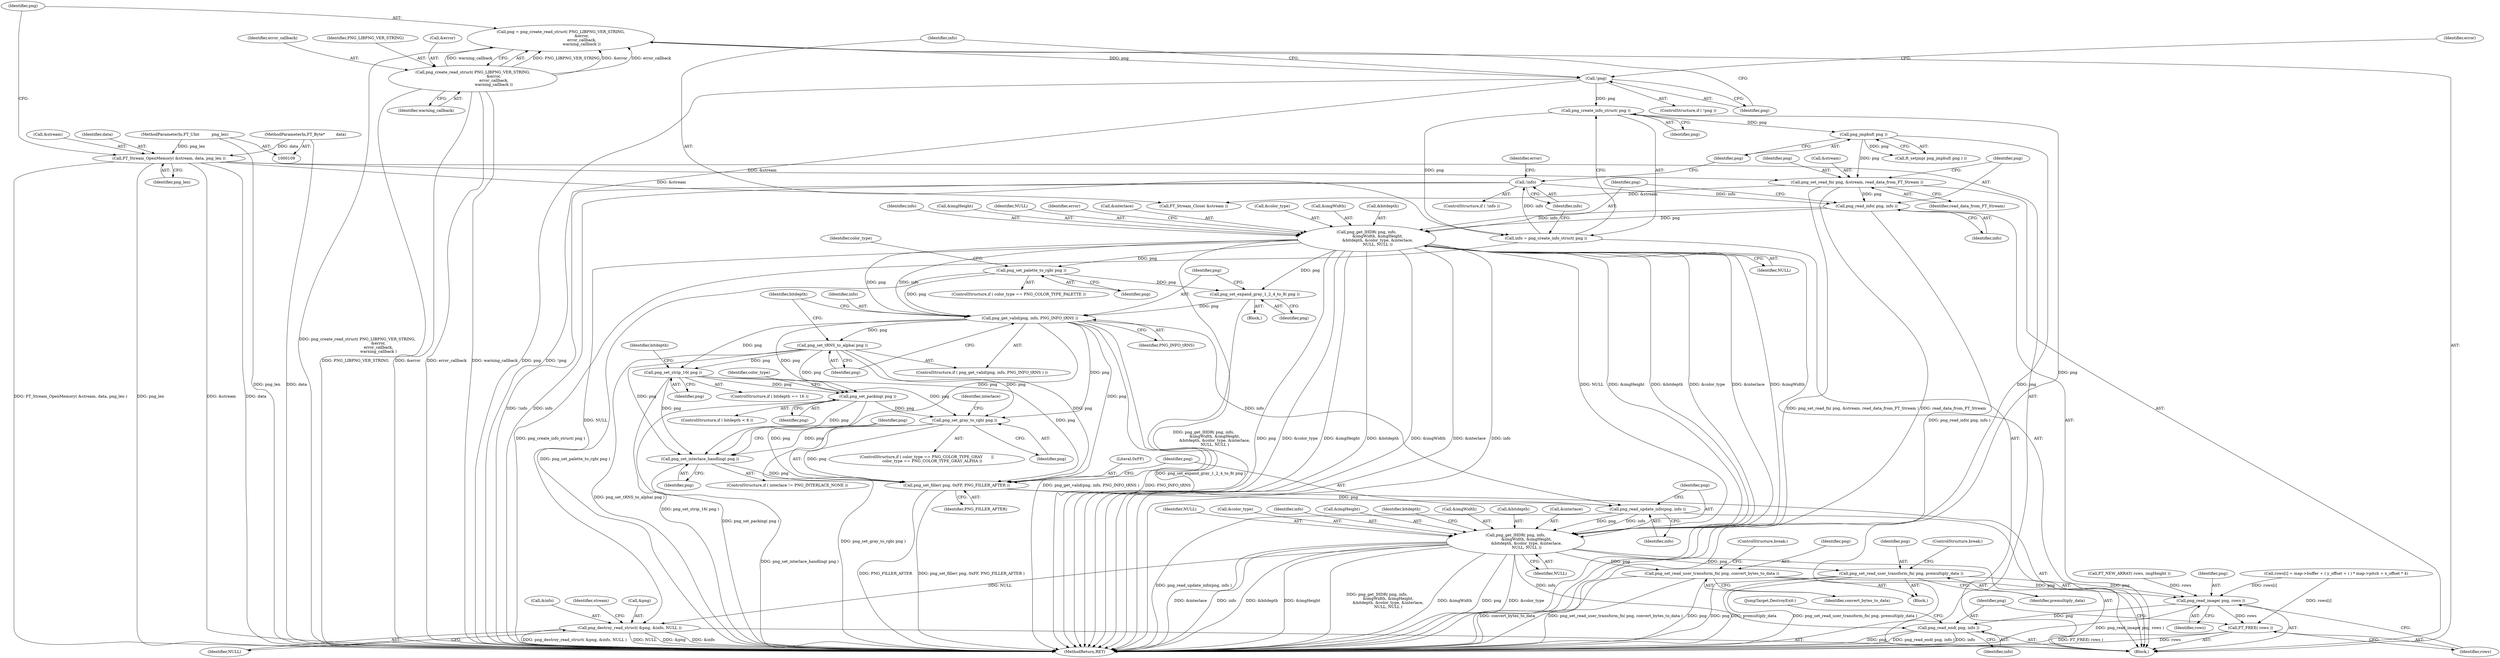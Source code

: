 digraph "0_savannah_b3500af717010137046ec4076d1e1c0641e33727_6@API" {
"1000434" [label="(Call,png_read_update_info(png, info ))"];
"1000430" [label="(Call,png_set_filler( png, 0xFF, PNG_FILLER_AFTER ))"];
"1000396" [label="(Call,png_get_valid(png, info, PNG_INFO_tRNS ))"];
"1000259" [label="(Call,png_get_IHDR( png, info,\n                  &imgWidth, &imgHeight,\n                  &bitdepth, &color_type, &interlace,\n                  NULL, NULL ))"];
"1000256" [label="(Call,png_read_info( png, info ))"];
"1000251" [label="(Call,png_set_read_fn( png, &stream, read_data_from_FT_Stream ))"];
"1000243" [label="(Call,png_jmpbuf( png ))"];
"1000225" [label="(Call,png_create_info_struct( png ))"];
"1000215" [label="(Call,!png)"];
"1000206" [label="(Call,png = png_create_read_struct( PNG_LIBPNG_VER_STRING,\n                                  &error,\n                                  error_callback,\n                                  warning_callback ))"];
"1000208" [label="(Call,png_create_read_struct( PNG_LIBPNG_VER_STRING,\n                                  &error,\n                                  error_callback,\n                                  warning_callback ))"];
"1000201" [label="(Call,FT_Stream_OpenMemory( &stream, data, png_len ))"];
"1000116" [label="(MethodParameterIn,FT_Byte*         data)"];
"1000117" [label="(MethodParameterIn,FT_UInt          png_len)"];
"1000228" [label="(Call,!info)"];
"1000223" [label="(Call,info = png_create_info_struct( png ))"];
"1000393" [label="(Call,png_set_expand_gray_1_2_4_to_8( png ))"];
"1000386" [label="(Call,png_set_palette_to_rgb( png ))"];
"1000400" [label="(Call,png_set_tRNS_to_alpha( png ))"];
"1000406" [label="(Call,png_set_strip_16( png ))"];
"1000422" [label="(Call,png_set_gray_to_rgb( png ))"];
"1000412" [label="(Call,png_set_packing( png ))"];
"1000428" [label="(Call,png_set_interlace_handling( png ))"];
"1000437" [label="(Call,png_get_IHDR( png, info,\n                  &imgWidth, &imgHeight,\n                  &bitdepth, &color_type, &interlace,\n                  NULL, NULL ))"];
"1000476" [label="(Call,png_set_read_user_transform_fn( png, premultiply_data ))"];
"1000525" [label="(Call,png_read_image( png, rows ))"];
"1000528" [label="(Call,FT_FREE( rows ))"];
"1000530" [label="(Call,png_read_end( png, info ))"];
"1000481" [label="(Call,png_set_read_user_transform_fn( png, convert_bytes_to_data ))"];
"1000534" [label="(Call,png_destroy_read_struct( &png, &info, NULL ))"];
"1000479" [label="(ControlStructure,break;)"];
"1000204" [label="(Identifier,data)"];
"1000431" [label="(Identifier,png)"];
"1000414" [label="(ControlStructure,if ( color_type == PNG_COLOR_TYPE_GRAY       ||\n         color_type == PNG_COLOR_TYPE_GRAY_ALPHA ))"];
"1000276" [label="(Identifier,error)"];
"1000225" [label="(Call,png_create_info_struct( png ))"];
"1000382" [label="(ControlStructure,if ( color_type == PNG_COLOR_TYPE_PALETTE ))"];
"1000438" [label="(Identifier,png)"];
"1000430" [label="(Call,png_set_filler( png, 0xFF, PNG_FILLER_AFTER ))"];
"1000435" [label="(Identifier,png)"];
"1000450" [label="(Identifier,NULL)"];
"1000270" [label="(Call,&interlace)"];
"1000268" [label="(Call,&color_type)"];
"1000251" [label="(Call,png_set_read_fn( png, &stream, read_data_from_FT_Stream ))"];
"1000242" [label="(Call,ft_setjmp( png_jmpbuf( png ) ))"];
"1000219" [label="(Identifier,error)"];
"1000116" [label="(MethodParameterIn,FT_Byte*         data)"];
"1000215" [label="(Call,!png)"];
"1000423" [label="(Identifier,png)"];
"1000407" [label="(Identifier,png)"];
"1000546" [label="(MethodReturn,RET)"];
"1000260" [label="(Identifier,png)"];
"1000528" [label="(Call,FT_FREE( rows ))"];
"1000482" [label="(Identifier,png)"];
"1000417" [label="(Identifier,color_type)"];
"1000436" [label="(Identifier,info)"];
"1000397" [label="(Identifier,png)"];
"1000212" [label="(Identifier,error_callback)"];
"1000253" [label="(Call,&stream)"];
"1000262" [label="(Call,&imgWidth)"];
"1000256" [label="(Call,png_read_info( png, info ))"];
"1000226" [label="(Identifier,png)"];
"1000406" [label="(Call,png_set_strip_16( png ))"];
"1000224" [label="(Identifier,info)"];
"1000387" [label="(Identifier,png)"];
"1000243" [label="(Call,png_jmpbuf( png ))"];
"1000534" [label="(Call,png_destroy_read_struct( &png, &info, NULL ))"];
"1000530" [label="(Call,png_read_end( png, info ))"];
"1000446" [label="(Call,&color_type)"];
"1000207" [label="(Identifier,png)"];
"1000476" [label="(Call,png_set_read_user_transform_fn( png, premultiply_data ))"];
"1000486" [label="(Call,FT_NEW_ARRAY( rows, imgHeight ))"];
"1000216" [label="(Identifier,png)"];
"1000527" [label="(Identifier,rows)"];
"1000434" [label="(Call,png_read_update_info(png, info ))"];
"1000439" [label="(Identifier,info)"];
"1000442" [label="(Call,&imgHeight)"];
"1000433" [label="(Identifier,PNG_FILLER_AFTER)"];
"1000401" [label="(Identifier,png)"];
"1000429" [label="(Identifier,png)"];
"1000529" [label="(Identifier,rows)"];
"1000532" [label="(Identifier,info)"];
"1000455" [label="(Identifier,bitdepth)"];
"1000531" [label="(Identifier,png)"];
"1000273" [label="(Identifier,NULL)"];
"1000227" [label="(ControlStructure,if ( !info ))"];
"1000533" [label="(JumpTarget,DestroyExit:)"];
"1000526" [label="(Identifier,png)"];
"1000392" [label="(Block,)"];
"1000408" [label="(ControlStructure,if ( bitdepth < 8 ))"];
"1000432" [label="(Literal,0xFF)"];
"1000484" [label="(ControlStructure,break;)"];
"1000396" [label="(Call,png_get_valid(png, info, PNG_INFO_tRNS ))"];
"1000440" [label="(Call,&imgWidth)"];
"1000481" [label="(Call,png_set_read_user_transform_fn( png, convert_bytes_to_data ))"];
"1000206" [label="(Call,png = png_create_read_struct( PNG_LIBPNG_VER_STRING,\n                                  &error,\n                                  error_callback,\n                                  warning_callback ))"];
"1000228" [label="(Call,!info)"];
"1000451" [label="(Identifier,NULL)"];
"1000478" [label="(Identifier,premultiply_data)"];
"1000473" [label="(Block,)"];
"1000542" [label="(Identifier,stream)"];
"1000232" [label="(Identifier,error)"];
"1000266" [label="(Call,&bitdepth)"];
"1000483" [label="(Identifier,convert_bytes_to_data)"];
"1000539" [label="(Identifier,NULL)"];
"1000209" [label="(Identifier,PNG_LIBPNG_VER_STRING)"];
"1000261" [label="(Identifier,info)"];
"1000214" [label="(ControlStructure,if ( !png ))"];
"1000119" [label="(Block,)"];
"1000410" [label="(Identifier,bitdepth)"];
"1000264" [label="(Call,&imgHeight)"];
"1000244" [label="(Identifier,png)"];
"1000117" [label="(MethodParameterIn,FT_UInt          png_len)"];
"1000229" [label="(Identifier,info)"];
"1000426" [label="(Identifier,interlace)"];
"1000398" [label="(Identifier,info)"];
"1000272" [label="(Identifier,NULL)"];
"1000258" [label="(Identifier,info)"];
"1000444" [label="(Call,&bitdepth)"];
"1000477" [label="(Identifier,png)"];
"1000223" [label="(Call,info = png_create_info_struct( png ))"];
"1000428" [label="(Call,png_set_interlace_handling( png ))"];
"1000208" [label="(Call,png_create_read_struct( PNG_LIBPNG_VER_STRING,\n                                  &error,\n                                  error_callback,\n                                  warning_callback ))"];
"1000413" [label="(Identifier,png)"];
"1000394" [label="(Identifier,png)"];
"1000393" [label="(Call,png_set_expand_gray_1_2_4_to_8( png ))"];
"1000255" [label="(Identifier,read_data_from_FT_Stream)"];
"1000535" [label="(Call,&png)"];
"1000525" [label="(Call,png_read_image( png, rows ))"];
"1000506" [label="(Call,rows[i] = map->buffer + ( y_offset + i ) * map->pitch + x_offset * 4)"];
"1000201" [label="(Call,FT_Stream_OpenMemory( &stream, data, png_len ))"];
"1000402" [label="(ControlStructure,if ( bitdepth == 16 ))"];
"1000399" [label="(Identifier,PNG_INFO_tRNS)"];
"1000202" [label="(Call,&stream)"];
"1000412" [label="(Call,png_set_packing( png ))"];
"1000424" [label="(ControlStructure,if ( interlace != PNG_INTERLACE_NONE ))"];
"1000395" [label="(ControlStructure,if ( png_get_valid(png, info, PNG_INFO_tRNS ) ))"];
"1000259" [label="(Call,png_get_IHDR( png, info,\n                  &imgWidth, &imgHeight,\n                  &bitdepth, &color_type, &interlace,\n                  NULL, NULL ))"];
"1000437" [label="(Call,png_get_IHDR( png, info,\n                  &imgWidth, &imgHeight,\n                  &bitdepth, &color_type, &interlace,\n                  NULL, NULL ))"];
"1000404" [label="(Identifier,bitdepth)"];
"1000205" [label="(Identifier,png_len)"];
"1000386" [label="(Call,png_set_palette_to_rgb( png ))"];
"1000390" [label="(Identifier,color_type)"];
"1000448" [label="(Call,&interlace)"];
"1000210" [label="(Call,&error)"];
"1000537" [label="(Call,&info)"];
"1000540" [label="(Call,FT_Stream_Close( &stream ))"];
"1000213" [label="(Identifier,warning_callback)"];
"1000252" [label="(Identifier,png)"];
"1000257" [label="(Identifier,png)"];
"1000400" [label="(Call,png_set_tRNS_to_alpha( png ))"];
"1000422" [label="(Call,png_set_gray_to_rgb( png ))"];
"1000434" -> "1000119"  [label="AST: "];
"1000434" -> "1000436"  [label="CFG: "];
"1000435" -> "1000434"  [label="AST: "];
"1000436" -> "1000434"  [label="AST: "];
"1000438" -> "1000434"  [label="CFG: "];
"1000434" -> "1000546"  [label="DDG: png_read_update_info(png, info )"];
"1000430" -> "1000434"  [label="DDG: png"];
"1000396" -> "1000434"  [label="DDG: info"];
"1000434" -> "1000437"  [label="DDG: png"];
"1000434" -> "1000437"  [label="DDG: info"];
"1000430" -> "1000119"  [label="AST: "];
"1000430" -> "1000433"  [label="CFG: "];
"1000431" -> "1000430"  [label="AST: "];
"1000432" -> "1000430"  [label="AST: "];
"1000433" -> "1000430"  [label="AST: "];
"1000435" -> "1000430"  [label="CFG: "];
"1000430" -> "1000546"  [label="DDG: PNG_FILLER_AFTER"];
"1000430" -> "1000546"  [label="DDG: png_set_filler( png, 0xFF, PNG_FILLER_AFTER )"];
"1000396" -> "1000430"  [label="DDG: png"];
"1000400" -> "1000430"  [label="DDG: png"];
"1000406" -> "1000430"  [label="DDG: png"];
"1000422" -> "1000430"  [label="DDG: png"];
"1000412" -> "1000430"  [label="DDG: png"];
"1000428" -> "1000430"  [label="DDG: png"];
"1000396" -> "1000395"  [label="AST: "];
"1000396" -> "1000399"  [label="CFG: "];
"1000397" -> "1000396"  [label="AST: "];
"1000398" -> "1000396"  [label="AST: "];
"1000399" -> "1000396"  [label="AST: "];
"1000401" -> "1000396"  [label="CFG: "];
"1000404" -> "1000396"  [label="CFG: "];
"1000396" -> "1000546"  [label="DDG: png_get_valid(png, info, PNG_INFO_tRNS )"];
"1000396" -> "1000546"  [label="DDG: PNG_INFO_tRNS"];
"1000259" -> "1000396"  [label="DDG: png"];
"1000259" -> "1000396"  [label="DDG: info"];
"1000393" -> "1000396"  [label="DDG: png"];
"1000386" -> "1000396"  [label="DDG: png"];
"1000396" -> "1000400"  [label="DDG: png"];
"1000396" -> "1000406"  [label="DDG: png"];
"1000396" -> "1000412"  [label="DDG: png"];
"1000396" -> "1000422"  [label="DDG: png"];
"1000396" -> "1000428"  [label="DDG: png"];
"1000259" -> "1000119"  [label="AST: "];
"1000259" -> "1000273"  [label="CFG: "];
"1000260" -> "1000259"  [label="AST: "];
"1000261" -> "1000259"  [label="AST: "];
"1000262" -> "1000259"  [label="AST: "];
"1000264" -> "1000259"  [label="AST: "];
"1000266" -> "1000259"  [label="AST: "];
"1000268" -> "1000259"  [label="AST: "];
"1000270" -> "1000259"  [label="AST: "];
"1000272" -> "1000259"  [label="AST: "];
"1000273" -> "1000259"  [label="AST: "];
"1000276" -> "1000259"  [label="CFG: "];
"1000259" -> "1000546"  [label="DDG: png_get_IHDR( png, info,\n                  &imgWidth, &imgHeight,\n                  &bitdepth, &color_type, &interlace,\n                  NULL, NULL )"];
"1000259" -> "1000546"  [label="DDG: png"];
"1000259" -> "1000546"  [label="DDG: &color_type"];
"1000259" -> "1000546"  [label="DDG: &imgHeight"];
"1000259" -> "1000546"  [label="DDG: &bitdepth"];
"1000259" -> "1000546"  [label="DDG: &imgWidth"];
"1000259" -> "1000546"  [label="DDG: &interlace"];
"1000259" -> "1000546"  [label="DDG: info"];
"1000256" -> "1000259"  [label="DDG: png"];
"1000256" -> "1000259"  [label="DDG: info"];
"1000259" -> "1000386"  [label="DDG: png"];
"1000259" -> "1000393"  [label="DDG: png"];
"1000259" -> "1000437"  [label="DDG: &imgWidth"];
"1000259" -> "1000437"  [label="DDG: &imgHeight"];
"1000259" -> "1000437"  [label="DDG: &bitdepth"];
"1000259" -> "1000437"  [label="DDG: &color_type"];
"1000259" -> "1000437"  [label="DDG: &interlace"];
"1000259" -> "1000437"  [label="DDG: NULL"];
"1000259" -> "1000534"  [label="DDG: NULL"];
"1000256" -> "1000119"  [label="AST: "];
"1000256" -> "1000258"  [label="CFG: "];
"1000257" -> "1000256"  [label="AST: "];
"1000258" -> "1000256"  [label="AST: "];
"1000260" -> "1000256"  [label="CFG: "];
"1000256" -> "1000546"  [label="DDG: png_read_info( png, info )"];
"1000251" -> "1000256"  [label="DDG: png"];
"1000228" -> "1000256"  [label="DDG: info"];
"1000251" -> "1000119"  [label="AST: "];
"1000251" -> "1000255"  [label="CFG: "];
"1000252" -> "1000251"  [label="AST: "];
"1000253" -> "1000251"  [label="AST: "];
"1000255" -> "1000251"  [label="AST: "];
"1000257" -> "1000251"  [label="CFG: "];
"1000251" -> "1000546"  [label="DDG: png_set_read_fn( png, &stream, read_data_from_FT_Stream )"];
"1000251" -> "1000546"  [label="DDG: read_data_from_FT_Stream"];
"1000243" -> "1000251"  [label="DDG: png"];
"1000201" -> "1000251"  [label="DDG: &stream"];
"1000251" -> "1000540"  [label="DDG: &stream"];
"1000243" -> "1000242"  [label="AST: "];
"1000243" -> "1000244"  [label="CFG: "];
"1000244" -> "1000243"  [label="AST: "];
"1000242" -> "1000243"  [label="CFG: "];
"1000243" -> "1000546"  [label="DDG: png"];
"1000243" -> "1000242"  [label="DDG: png"];
"1000225" -> "1000243"  [label="DDG: png"];
"1000225" -> "1000223"  [label="AST: "];
"1000225" -> "1000226"  [label="CFG: "];
"1000226" -> "1000225"  [label="AST: "];
"1000223" -> "1000225"  [label="CFG: "];
"1000225" -> "1000546"  [label="DDG: png"];
"1000225" -> "1000223"  [label="DDG: png"];
"1000215" -> "1000225"  [label="DDG: png"];
"1000215" -> "1000214"  [label="AST: "];
"1000215" -> "1000216"  [label="CFG: "];
"1000216" -> "1000215"  [label="AST: "];
"1000219" -> "1000215"  [label="CFG: "];
"1000224" -> "1000215"  [label="CFG: "];
"1000215" -> "1000546"  [label="DDG: png"];
"1000215" -> "1000546"  [label="DDG: !png"];
"1000206" -> "1000215"  [label="DDG: png"];
"1000206" -> "1000119"  [label="AST: "];
"1000206" -> "1000208"  [label="CFG: "];
"1000207" -> "1000206"  [label="AST: "];
"1000208" -> "1000206"  [label="AST: "];
"1000216" -> "1000206"  [label="CFG: "];
"1000206" -> "1000546"  [label="DDG: png_create_read_struct( PNG_LIBPNG_VER_STRING,\n                                  &error,\n                                  error_callback,\n                                  warning_callback )"];
"1000208" -> "1000206"  [label="DDG: PNG_LIBPNG_VER_STRING"];
"1000208" -> "1000206"  [label="DDG: &error"];
"1000208" -> "1000206"  [label="DDG: error_callback"];
"1000208" -> "1000206"  [label="DDG: warning_callback"];
"1000208" -> "1000213"  [label="CFG: "];
"1000209" -> "1000208"  [label="AST: "];
"1000210" -> "1000208"  [label="AST: "];
"1000212" -> "1000208"  [label="AST: "];
"1000213" -> "1000208"  [label="AST: "];
"1000208" -> "1000546"  [label="DDG: PNG_LIBPNG_VER_STRING"];
"1000208" -> "1000546"  [label="DDG: &error"];
"1000208" -> "1000546"  [label="DDG: error_callback"];
"1000208" -> "1000546"  [label="DDG: warning_callback"];
"1000201" -> "1000119"  [label="AST: "];
"1000201" -> "1000205"  [label="CFG: "];
"1000202" -> "1000201"  [label="AST: "];
"1000204" -> "1000201"  [label="AST: "];
"1000205" -> "1000201"  [label="AST: "];
"1000207" -> "1000201"  [label="CFG: "];
"1000201" -> "1000546"  [label="DDG: FT_Stream_OpenMemory( &stream, data, png_len )"];
"1000201" -> "1000546"  [label="DDG: png_len"];
"1000201" -> "1000546"  [label="DDG: &stream"];
"1000201" -> "1000546"  [label="DDG: data"];
"1000116" -> "1000201"  [label="DDG: data"];
"1000117" -> "1000201"  [label="DDG: png_len"];
"1000201" -> "1000540"  [label="DDG: &stream"];
"1000116" -> "1000109"  [label="AST: "];
"1000116" -> "1000546"  [label="DDG: data"];
"1000117" -> "1000109"  [label="AST: "];
"1000117" -> "1000546"  [label="DDG: png_len"];
"1000228" -> "1000227"  [label="AST: "];
"1000228" -> "1000229"  [label="CFG: "];
"1000229" -> "1000228"  [label="AST: "];
"1000232" -> "1000228"  [label="CFG: "];
"1000244" -> "1000228"  [label="CFG: "];
"1000228" -> "1000546"  [label="DDG: !info"];
"1000228" -> "1000546"  [label="DDG: info"];
"1000223" -> "1000228"  [label="DDG: info"];
"1000223" -> "1000119"  [label="AST: "];
"1000224" -> "1000223"  [label="AST: "];
"1000229" -> "1000223"  [label="CFG: "];
"1000223" -> "1000546"  [label="DDG: png_create_info_struct( png )"];
"1000393" -> "1000392"  [label="AST: "];
"1000393" -> "1000394"  [label="CFG: "];
"1000394" -> "1000393"  [label="AST: "];
"1000397" -> "1000393"  [label="CFG: "];
"1000393" -> "1000546"  [label="DDG: png_set_expand_gray_1_2_4_to_8( png )"];
"1000386" -> "1000393"  [label="DDG: png"];
"1000386" -> "1000382"  [label="AST: "];
"1000386" -> "1000387"  [label="CFG: "];
"1000387" -> "1000386"  [label="AST: "];
"1000390" -> "1000386"  [label="CFG: "];
"1000386" -> "1000546"  [label="DDG: png_set_palette_to_rgb( png )"];
"1000400" -> "1000395"  [label="AST: "];
"1000400" -> "1000401"  [label="CFG: "];
"1000401" -> "1000400"  [label="AST: "];
"1000404" -> "1000400"  [label="CFG: "];
"1000400" -> "1000546"  [label="DDG: png_set_tRNS_to_alpha( png )"];
"1000400" -> "1000406"  [label="DDG: png"];
"1000400" -> "1000412"  [label="DDG: png"];
"1000400" -> "1000422"  [label="DDG: png"];
"1000400" -> "1000428"  [label="DDG: png"];
"1000406" -> "1000402"  [label="AST: "];
"1000406" -> "1000407"  [label="CFG: "];
"1000407" -> "1000406"  [label="AST: "];
"1000410" -> "1000406"  [label="CFG: "];
"1000406" -> "1000546"  [label="DDG: png_set_strip_16( png )"];
"1000406" -> "1000412"  [label="DDG: png"];
"1000406" -> "1000422"  [label="DDG: png"];
"1000406" -> "1000428"  [label="DDG: png"];
"1000422" -> "1000414"  [label="AST: "];
"1000422" -> "1000423"  [label="CFG: "];
"1000423" -> "1000422"  [label="AST: "];
"1000426" -> "1000422"  [label="CFG: "];
"1000422" -> "1000546"  [label="DDG: png_set_gray_to_rgb( png )"];
"1000412" -> "1000422"  [label="DDG: png"];
"1000422" -> "1000428"  [label="DDG: png"];
"1000412" -> "1000408"  [label="AST: "];
"1000412" -> "1000413"  [label="CFG: "];
"1000413" -> "1000412"  [label="AST: "];
"1000417" -> "1000412"  [label="CFG: "];
"1000412" -> "1000546"  [label="DDG: png_set_packing( png )"];
"1000412" -> "1000428"  [label="DDG: png"];
"1000428" -> "1000424"  [label="AST: "];
"1000428" -> "1000429"  [label="CFG: "];
"1000429" -> "1000428"  [label="AST: "];
"1000431" -> "1000428"  [label="CFG: "];
"1000428" -> "1000546"  [label="DDG: png_set_interlace_handling( png )"];
"1000437" -> "1000119"  [label="AST: "];
"1000437" -> "1000451"  [label="CFG: "];
"1000438" -> "1000437"  [label="AST: "];
"1000439" -> "1000437"  [label="AST: "];
"1000440" -> "1000437"  [label="AST: "];
"1000442" -> "1000437"  [label="AST: "];
"1000444" -> "1000437"  [label="AST: "];
"1000446" -> "1000437"  [label="AST: "];
"1000448" -> "1000437"  [label="AST: "];
"1000450" -> "1000437"  [label="AST: "];
"1000451" -> "1000437"  [label="AST: "];
"1000455" -> "1000437"  [label="CFG: "];
"1000437" -> "1000546"  [label="DDG: &imgHeight"];
"1000437" -> "1000546"  [label="DDG: png_get_IHDR( png, info,\n                  &imgWidth, &imgHeight,\n                  &bitdepth, &color_type, &interlace,\n                  NULL, NULL )"];
"1000437" -> "1000546"  [label="DDG: &imgWidth"];
"1000437" -> "1000546"  [label="DDG: png"];
"1000437" -> "1000546"  [label="DDG: &color_type"];
"1000437" -> "1000546"  [label="DDG: &interlace"];
"1000437" -> "1000546"  [label="DDG: info"];
"1000437" -> "1000546"  [label="DDG: &bitdepth"];
"1000437" -> "1000476"  [label="DDG: png"];
"1000437" -> "1000481"  [label="DDG: png"];
"1000437" -> "1000530"  [label="DDG: info"];
"1000437" -> "1000534"  [label="DDG: NULL"];
"1000476" -> "1000473"  [label="AST: "];
"1000476" -> "1000478"  [label="CFG: "];
"1000477" -> "1000476"  [label="AST: "];
"1000478" -> "1000476"  [label="AST: "];
"1000479" -> "1000476"  [label="CFG: "];
"1000476" -> "1000546"  [label="DDG: png_set_read_user_transform_fn( png, premultiply_data )"];
"1000476" -> "1000546"  [label="DDG: png"];
"1000476" -> "1000546"  [label="DDG: premultiply_data"];
"1000476" -> "1000525"  [label="DDG: png"];
"1000525" -> "1000119"  [label="AST: "];
"1000525" -> "1000527"  [label="CFG: "];
"1000526" -> "1000525"  [label="AST: "];
"1000527" -> "1000525"  [label="AST: "];
"1000529" -> "1000525"  [label="CFG: "];
"1000525" -> "1000546"  [label="DDG: png_read_image( png, rows )"];
"1000481" -> "1000525"  [label="DDG: png"];
"1000506" -> "1000525"  [label="DDG: rows[i]"];
"1000486" -> "1000525"  [label="DDG: rows"];
"1000525" -> "1000528"  [label="DDG: rows"];
"1000525" -> "1000530"  [label="DDG: png"];
"1000528" -> "1000119"  [label="AST: "];
"1000528" -> "1000529"  [label="CFG: "];
"1000529" -> "1000528"  [label="AST: "];
"1000531" -> "1000528"  [label="CFG: "];
"1000528" -> "1000546"  [label="DDG: FT_FREE( rows )"];
"1000528" -> "1000546"  [label="DDG: rows"];
"1000506" -> "1000528"  [label="DDG: rows[i]"];
"1000530" -> "1000119"  [label="AST: "];
"1000530" -> "1000532"  [label="CFG: "];
"1000531" -> "1000530"  [label="AST: "];
"1000532" -> "1000530"  [label="AST: "];
"1000533" -> "1000530"  [label="CFG: "];
"1000530" -> "1000546"  [label="DDG: png"];
"1000530" -> "1000546"  [label="DDG: png_read_end( png, info )"];
"1000530" -> "1000546"  [label="DDG: info"];
"1000481" -> "1000473"  [label="AST: "];
"1000481" -> "1000483"  [label="CFG: "];
"1000482" -> "1000481"  [label="AST: "];
"1000483" -> "1000481"  [label="AST: "];
"1000484" -> "1000481"  [label="CFG: "];
"1000481" -> "1000546"  [label="DDG: convert_bytes_to_data"];
"1000481" -> "1000546"  [label="DDG: png_set_read_user_transform_fn( png, convert_bytes_to_data )"];
"1000481" -> "1000546"  [label="DDG: png"];
"1000534" -> "1000119"  [label="AST: "];
"1000534" -> "1000539"  [label="CFG: "];
"1000535" -> "1000534"  [label="AST: "];
"1000537" -> "1000534"  [label="AST: "];
"1000539" -> "1000534"  [label="AST: "];
"1000542" -> "1000534"  [label="CFG: "];
"1000534" -> "1000546"  [label="DDG: png_destroy_read_struct( &png, &info, NULL )"];
"1000534" -> "1000546"  [label="DDG: NULL"];
"1000534" -> "1000546"  [label="DDG: &png"];
"1000534" -> "1000546"  [label="DDG: &info"];
}
